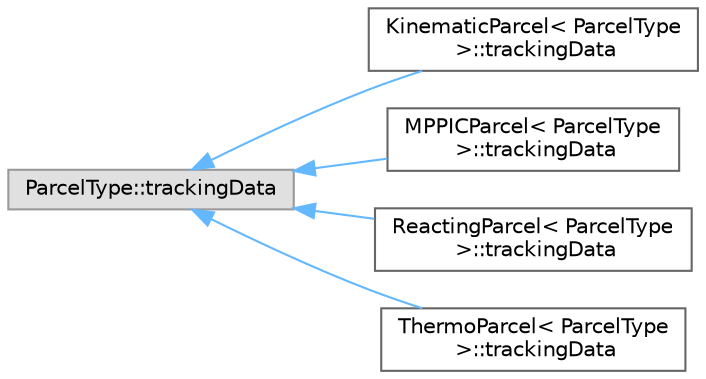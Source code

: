 digraph "Graphical Class Hierarchy"
{
 // LATEX_PDF_SIZE
  bgcolor="transparent";
  edge [fontname=Helvetica,fontsize=10,labelfontname=Helvetica,labelfontsize=10];
  node [fontname=Helvetica,fontsize=10,shape=box,height=0.2,width=0.4];
  rankdir="LR";
  Node0 [id="Node000000",label="ParcelType::trackingData",height=0.2,width=0.4,color="grey60", fillcolor="#E0E0E0", style="filled",tooltip=" "];
  Node0 -> Node1 [id="edge5159_Node000000_Node000001",dir="back",color="steelblue1",style="solid",tooltip=" "];
  Node1 [id="Node000001",label="KinematicParcel\< ParcelType\l \>::trackingData",height=0.2,width=0.4,color="grey40", fillcolor="white", style="filled",URL="$classFoam_1_1KinematicParcel_1_1trackingData.html",tooltip=" "];
  Node0 -> Node2 [id="edge5160_Node000000_Node000002",dir="back",color="steelblue1",style="solid",tooltip=" "];
  Node2 [id="Node000002",label="MPPICParcel\< ParcelType\l \>::trackingData",height=0.2,width=0.4,color="grey40", fillcolor="white", style="filled",URL="$classFoam_1_1MPPICParcel_1_1trackingData.html",tooltip=" "];
  Node0 -> Node3 [id="edge5161_Node000000_Node000003",dir="back",color="steelblue1",style="solid",tooltip=" "];
  Node3 [id="Node000003",label="ReactingParcel\< ParcelType\l \>::trackingData",height=0.2,width=0.4,color="grey40", fillcolor="white", style="filled",URL="$classFoam_1_1ReactingParcel_1_1trackingData.html",tooltip=" "];
  Node0 -> Node4 [id="edge5162_Node000000_Node000004",dir="back",color="steelblue1",style="solid",tooltip=" "];
  Node4 [id="Node000004",label="ThermoParcel\< ParcelType\l \>::trackingData",height=0.2,width=0.4,color="grey40", fillcolor="white", style="filled",URL="$classFoam_1_1ThermoParcel_1_1trackingData.html",tooltip=" "];
}
